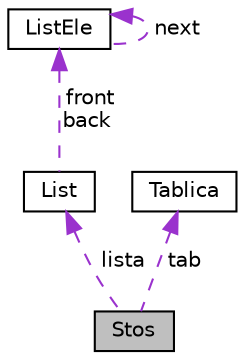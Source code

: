 digraph "Stos"
{
  edge [fontname="Helvetica",fontsize="10",labelfontname="Helvetica",labelfontsize="10"];
  node [fontname="Helvetica",fontsize="10",shape=record];
  Node1 [label="Stos",height=0.2,width=0.4,color="black", fillcolor="grey75", style="filled" fontcolor="black"];
  Node2 -> Node1 [dir="back",color="darkorchid3",fontsize="10",style="dashed",label=" lista" ,fontname="Helvetica"];
  Node2 [label="List",height=0.2,width=0.4,color="black", fillcolor="white", style="filled",URL="$class_list.html"];
  Node3 -> Node2 [dir="back",color="darkorchid3",fontsize="10",style="dashed",label=" front\nback" ,fontname="Helvetica"];
  Node3 [label="ListEle",height=0.2,width=0.4,color="black", fillcolor="white", style="filled",URL="$struct_list_ele.html"];
  Node3 -> Node3 [dir="back",color="darkorchid3",fontsize="10",style="dashed",label=" next" ,fontname="Helvetica"];
  Node4 -> Node1 [dir="back",color="darkorchid3",fontsize="10",style="dashed",label=" tab" ,fontname="Helvetica"];
  Node4 [label="Tablica",height=0.2,width=0.4,color="black", fillcolor="white", style="filled",URL="$class_tablica.html"];
}
